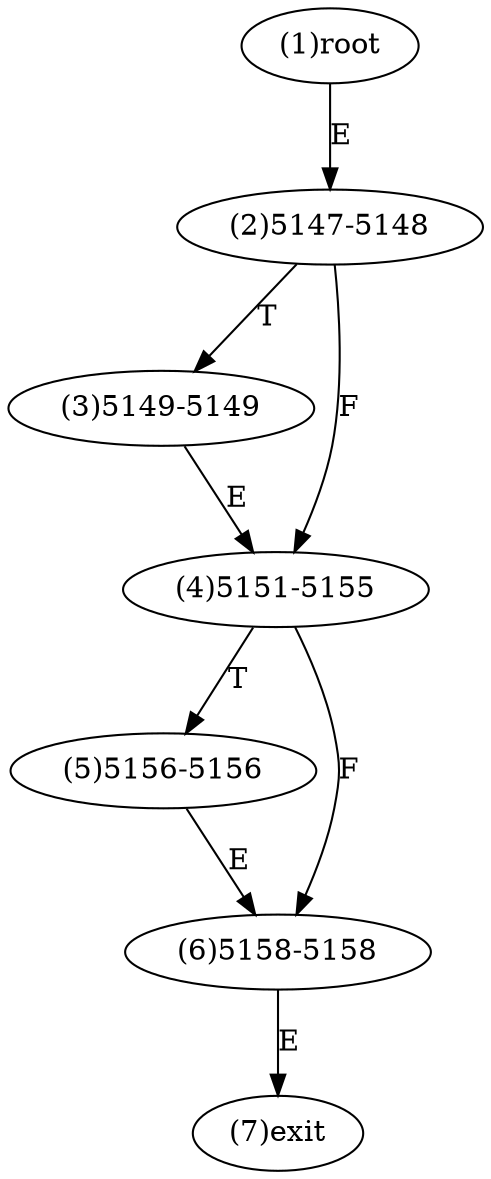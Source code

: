 digraph "" { 
1[ label="(1)root"];
2[ label="(2)5147-5148"];
3[ label="(3)5149-5149"];
4[ label="(4)5151-5155"];
5[ label="(5)5156-5156"];
6[ label="(6)5158-5158"];
7[ label="(7)exit"];
1->2[ label="E"];
2->4[ label="F"];
2->3[ label="T"];
3->4[ label="E"];
4->6[ label="F"];
4->5[ label="T"];
5->6[ label="E"];
6->7[ label="E"];
}